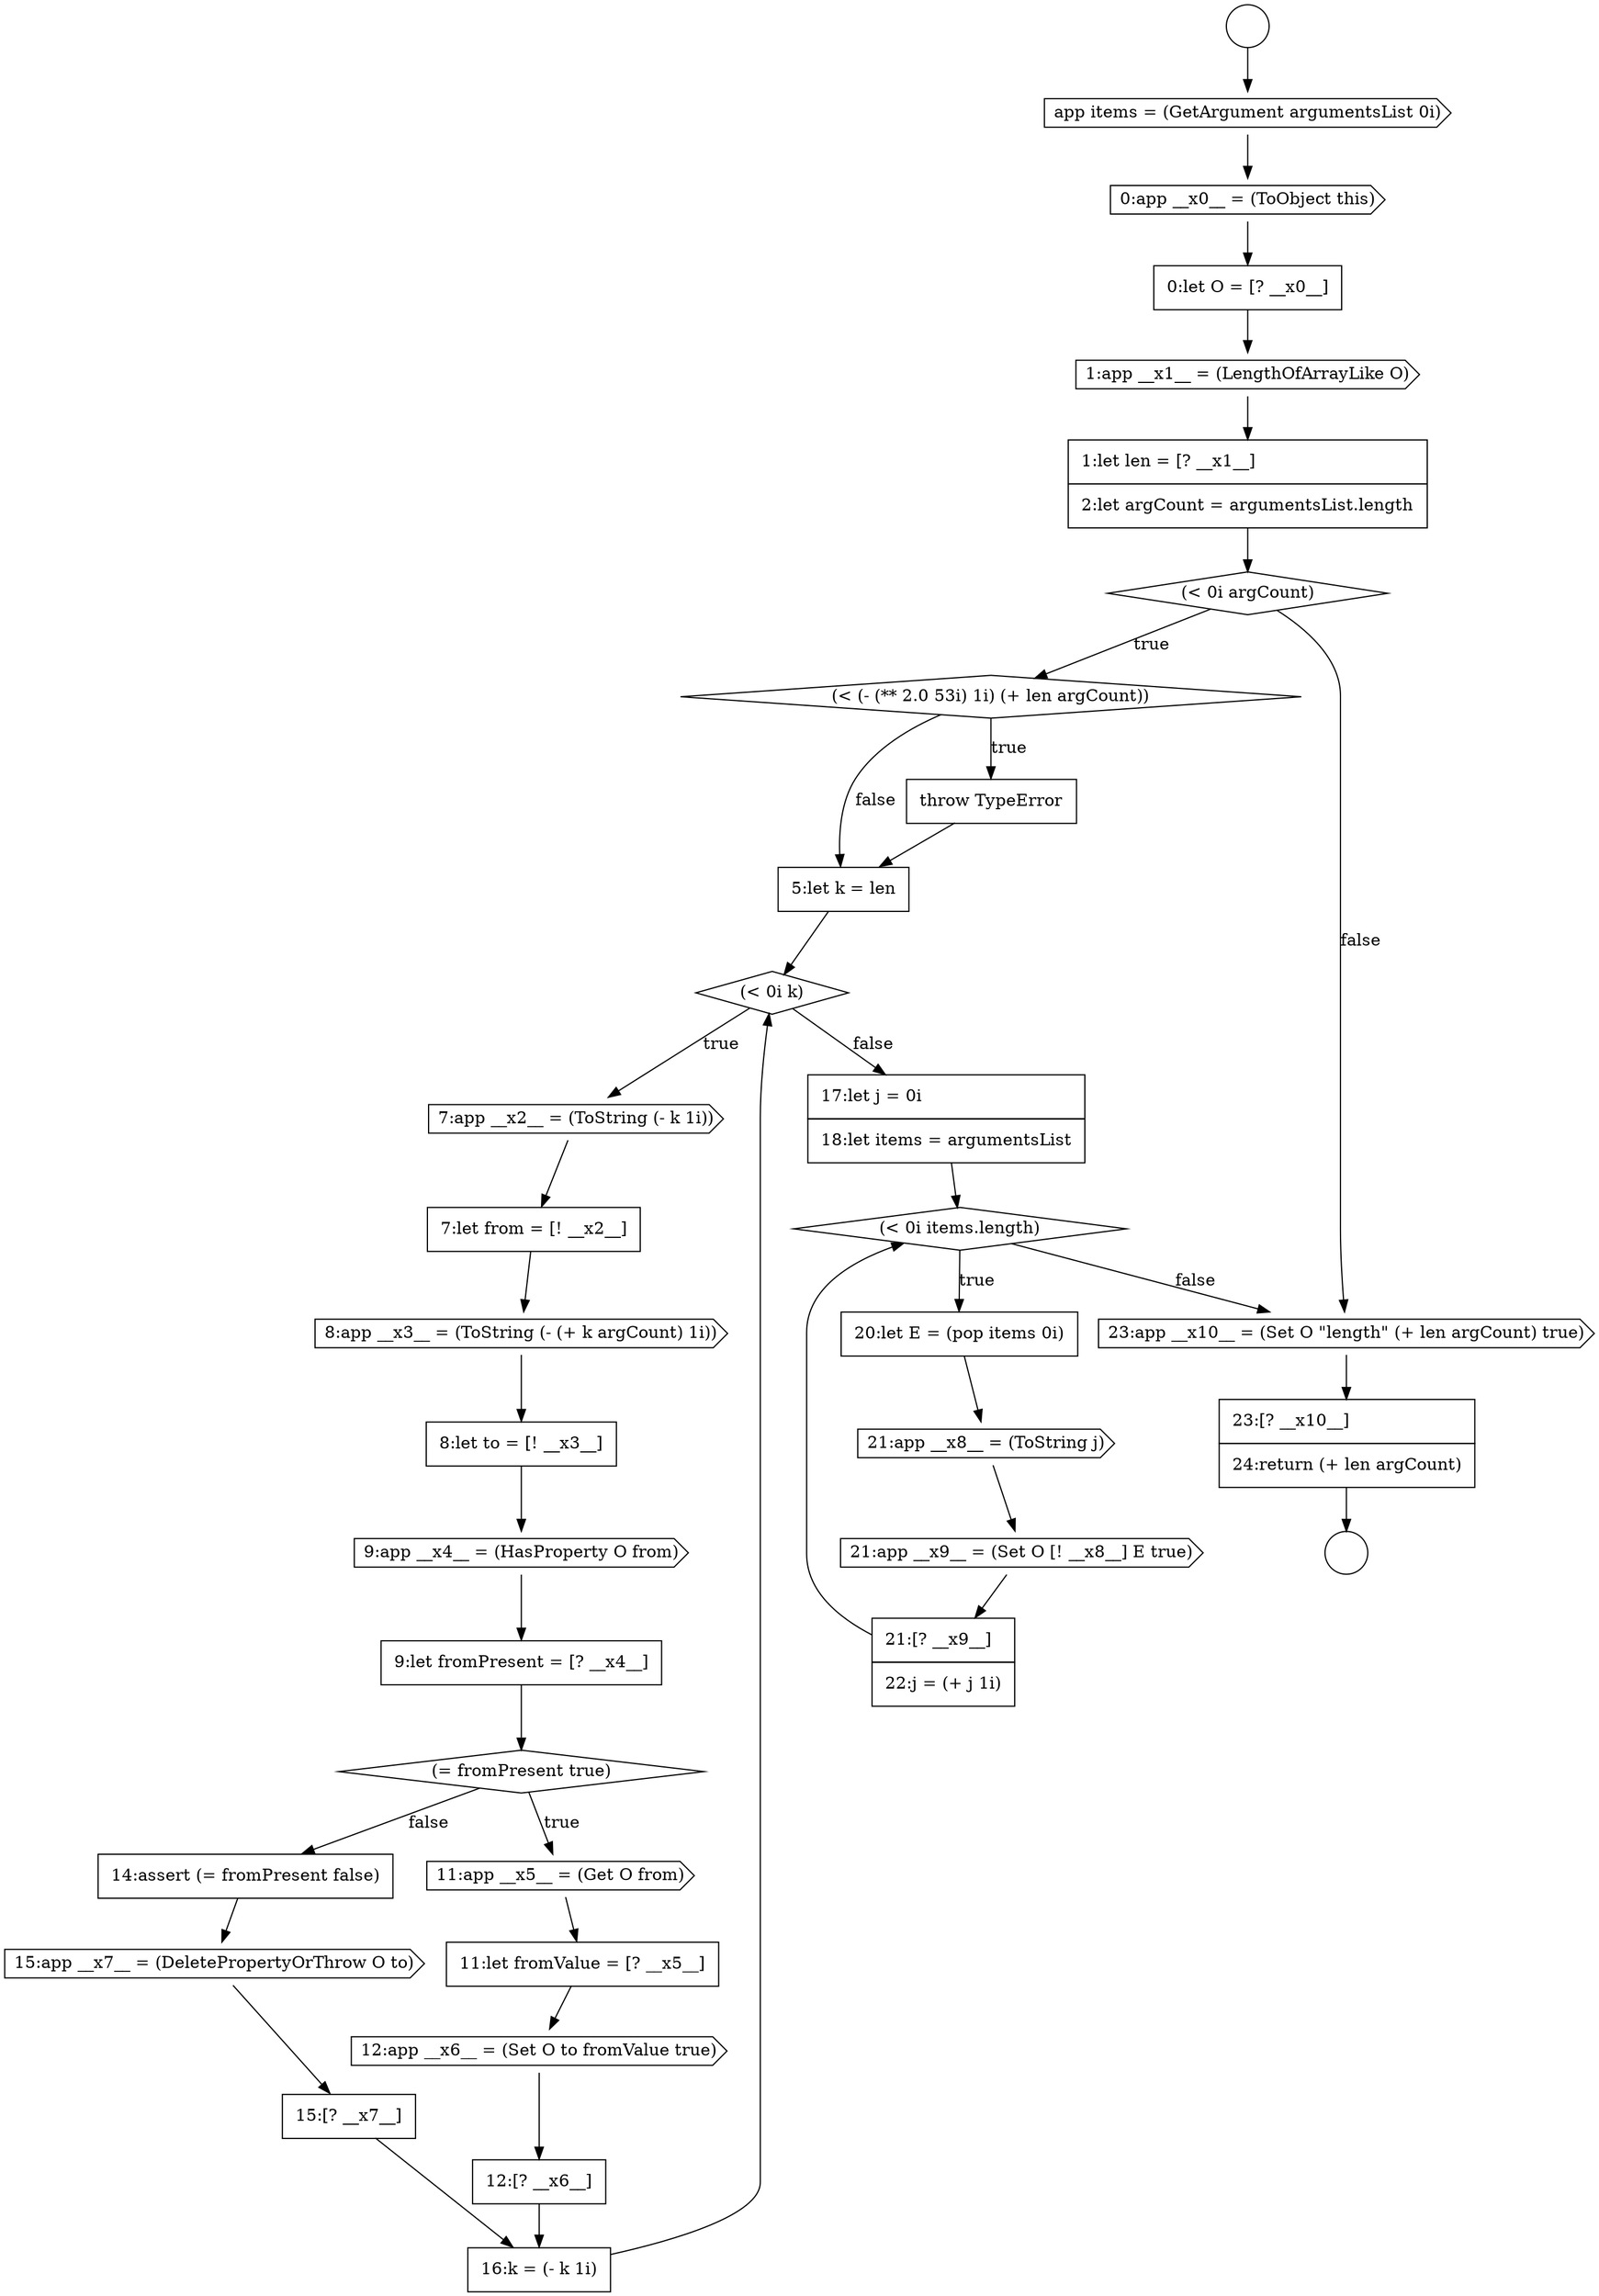digraph {
  node16308 [shape=none, margin=0, label=<<font color="black">
    <table border="0" cellborder="1" cellspacing="0" cellpadding="10">
      <tr><td align="left">throw TypeError</td></tr>
    </table>
  </font>> color="black" fillcolor="white" style=filled]
  node16312 [shape=none, margin=0, label=<<font color="black">
    <table border="0" cellborder="1" cellspacing="0" cellpadding="10">
      <tr><td align="left">7:let from = [! __x2__]</td></tr>
    </table>
  </font>> color="black" fillcolor="white" style=filled]
  node16307 [shape=diamond, label=<<font color="black">(&lt; (- (** 2.0 53i) 1i) (+ len argCount))</font>> color="black" fillcolor="white" style=filled]
  node16301 [shape=cds, label=<<font color="black">app items = (GetArgument argumentsList 0i)</font>> color="black" fillcolor="white" style=filled]
  node16316 [shape=none, margin=0, label=<<font color="black">
    <table border="0" cellborder="1" cellspacing="0" cellpadding="10">
      <tr><td align="left">9:let fromPresent = [? __x4__]</td></tr>
    </table>
  </font>> color="black" fillcolor="white" style=filled]
  node16311 [shape=cds, label=<<font color="black">7:app __x2__ = (ToString (- k 1i))</font>> color="black" fillcolor="white" style=filled]
  node16318 [shape=cds, label=<<font color="black">11:app __x5__ = (Get O from)</font>> color="black" fillcolor="white" style=filled]
  node16320 [shape=cds, label=<<font color="black">12:app __x6__ = (Set O to fromValue true)</font>> color="black" fillcolor="white" style=filled]
  node16304 [shape=cds, label=<<font color="black">1:app __x1__ = (LengthOfArrayLike O)</font>> color="black" fillcolor="white" style=filled]
  node16319 [shape=none, margin=0, label=<<font color="black">
    <table border="0" cellborder="1" cellspacing="0" cellpadding="10">
      <tr><td align="left">11:let fromValue = [? __x5__]</td></tr>
    </table>
  </font>> color="black" fillcolor="white" style=filled]
  node16332 [shape=cds, label=<<font color="black">23:app __x10__ = (Set O &quot;length&quot; (+ len argCount) true)</font>> color="black" fillcolor="white" style=filled]
  node16325 [shape=none, margin=0, label=<<font color="black">
    <table border="0" cellborder="1" cellspacing="0" cellpadding="10">
      <tr><td align="left">16:k = (- k 1i)</td></tr>
    </table>
  </font>> color="black" fillcolor="white" style=filled]
  node16300 [shape=circle label=" " color="black" fillcolor="white" style=filled]
  node16315 [shape=cds, label=<<font color="black">9:app __x4__ = (HasProperty O from)</font>> color="black" fillcolor="white" style=filled]
  node16324 [shape=none, margin=0, label=<<font color="black">
    <table border="0" cellborder="1" cellspacing="0" cellpadding="10">
      <tr><td align="left">15:[? __x7__]</td></tr>
    </table>
  </font>> color="black" fillcolor="white" style=filled]
  node16333 [shape=none, margin=0, label=<<font color="black">
    <table border="0" cellborder="1" cellspacing="0" cellpadding="10">
      <tr><td align="left">23:[? __x10__]</td></tr>
      <tr><td align="left">24:return (+ len argCount)</td></tr>
    </table>
  </font>> color="black" fillcolor="white" style=filled]
  node16328 [shape=none, margin=0, label=<<font color="black">
    <table border="0" cellborder="1" cellspacing="0" cellpadding="10">
      <tr><td align="left">20:let E = (pop items 0i)</td></tr>
    </table>
  </font>> color="black" fillcolor="white" style=filled]
  node16329 [shape=cds, label=<<font color="black">21:app __x8__ = (ToString j)</font>> color="black" fillcolor="white" style=filled]
  node16302 [shape=cds, label=<<font color="black">0:app __x0__ = (ToObject this)</font>> color="black" fillcolor="white" style=filled]
  node16323 [shape=cds, label=<<font color="black">15:app __x7__ = (DeletePropertyOrThrow O to)</font>> color="black" fillcolor="white" style=filled]
  node16313 [shape=cds, label=<<font color="black">8:app __x3__ = (ToString (- (+ k argCount) 1i))</font>> color="black" fillcolor="white" style=filled]
  node16306 [shape=diamond, label=<<font color="black">(&lt; 0i argCount)</font>> color="black" fillcolor="white" style=filled]
  node16317 [shape=diamond, label=<<font color="black">(= fromPresent true)</font>> color="black" fillcolor="white" style=filled]
  node16310 [shape=diamond, label=<<font color="black">(&lt; 0i k)</font>> color="black" fillcolor="white" style=filled]
  node16305 [shape=none, margin=0, label=<<font color="black">
    <table border="0" cellborder="1" cellspacing="0" cellpadding="10">
      <tr><td align="left">1:let len = [? __x1__]</td></tr>
      <tr><td align="left">2:let argCount = argumentsList.length</td></tr>
    </table>
  </font>> color="black" fillcolor="white" style=filled]
  node16330 [shape=cds, label=<<font color="black">21:app __x9__ = (Set O [! __x8__] E true)</font>> color="black" fillcolor="white" style=filled]
  node16327 [shape=diamond, label=<<font color="black">(&lt; 0i items.length)</font>> color="black" fillcolor="white" style=filled]
  node16322 [shape=none, margin=0, label=<<font color="black">
    <table border="0" cellborder="1" cellspacing="0" cellpadding="10">
      <tr><td align="left">14:assert (= fromPresent false)</td></tr>
    </table>
  </font>> color="black" fillcolor="white" style=filled]
  node16303 [shape=none, margin=0, label=<<font color="black">
    <table border="0" cellborder="1" cellspacing="0" cellpadding="10">
      <tr><td align="left">0:let O = [? __x0__]</td></tr>
    </table>
  </font>> color="black" fillcolor="white" style=filled]
  node16326 [shape=none, margin=0, label=<<font color="black">
    <table border="0" cellborder="1" cellspacing="0" cellpadding="10">
      <tr><td align="left">17:let j = 0i</td></tr>
      <tr><td align="left">18:let items = argumentsList</td></tr>
    </table>
  </font>> color="black" fillcolor="white" style=filled]
  node16321 [shape=none, margin=0, label=<<font color="black">
    <table border="0" cellborder="1" cellspacing="0" cellpadding="10">
      <tr><td align="left">12:[? __x6__]</td></tr>
    </table>
  </font>> color="black" fillcolor="white" style=filled]
  node16331 [shape=none, margin=0, label=<<font color="black">
    <table border="0" cellborder="1" cellspacing="0" cellpadding="10">
      <tr><td align="left">21:[? __x9__]</td></tr>
      <tr><td align="left">22:j = (+ j 1i)</td></tr>
    </table>
  </font>> color="black" fillcolor="white" style=filled]
  node16299 [shape=circle label=" " color="black" fillcolor="white" style=filled]
  node16314 [shape=none, margin=0, label=<<font color="black">
    <table border="0" cellborder="1" cellspacing="0" cellpadding="10">
      <tr><td align="left">8:let to = [! __x3__]</td></tr>
    </table>
  </font>> color="black" fillcolor="white" style=filled]
  node16309 [shape=none, margin=0, label=<<font color="black">
    <table border="0" cellborder="1" cellspacing="0" cellpadding="10">
      <tr><td align="left">5:let k = len</td></tr>
    </table>
  </font>> color="black" fillcolor="white" style=filled]
  node16314 -> node16315 [ color="black"]
  node16312 -> node16313 [ color="black"]
  node16317 -> node16318 [label=<<font color="black">true</font>> color="black"]
  node16317 -> node16322 [label=<<font color="black">false</font>> color="black"]
  node16299 -> node16301 [ color="black"]
  node16320 -> node16321 [ color="black"]
  node16332 -> node16333 [ color="black"]
  node16321 -> node16325 [ color="black"]
  node16333 -> node16300 [ color="black"]
  node16319 -> node16320 [ color="black"]
  node16304 -> node16305 [ color="black"]
  node16305 -> node16306 [ color="black"]
  node16329 -> node16330 [ color="black"]
  node16322 -> node16323 [ color="black"]
  node16310 -> node16311 [label=<<font color="black">true</font>> color="black"]
  node16310 -> node16326 [label=<<font color="black">false</font>> color="black"]
  node16313 -> node16314 [ color="black"]
  node16308 -> node16309 [ color="black"]
  node16316 -> node16317 [ color="black"]
  node16326 -> node16327 [ color="black"]
  node16328 -> node16329 [ color="black"]
  node16318 -> node16319 [ color="black"]
  node16311 -> node16312 [ color="black"]
  node16327 -> node16328 [label=<<font color="black">true</font>> color="black"]
  node16327 -> node16332 [label=<<font color="black">false</font>> color="black"]
  node16301 -> node16302 [ color="black"]
  node16315 -> node16316 [ color="black"]
  node16306 -> node16307 [label=<<font color="black">true</font>> color="black"]
  node16306 -> node16332 [label=<<font color="black">false</font>> color="black"]
  node16307 -> node16308 [label=<<font color="black">true</font>> color="black"]
  node16307 -> node16309 [label=<<font color="black">false</font>> color="black"]
  node16324 -> node16325 [ color="black"]
  node16330 -> node16331 [ color="black"]
  node16331 -> node16327 [ color="black"]
  node16303 -> node16304 [ color="black"]
  node16325 -> node16310 [ color="black"]
  node16323 -> node16324 [ color="black"]
  node16302 -> node16303 [ color="black"]
  node16309 -> node16310 [ color="black"]
}
